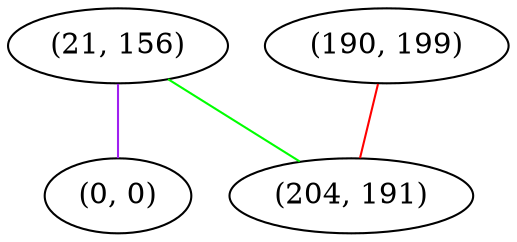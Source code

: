 graph "" {
"(21, 156)";
"(0, 0)";
"(190, 199)";
"(204, 191)";
"(21, 156)" -- "(204, 191)"  [color=green, key=0, weight=2];
"(21, 156)" -- "(0, 0)"  [color=purple, key=0, weight=4];
"(190, 199)" -- "(204, 191)"  [color=red, key=0, weight=1];
}
